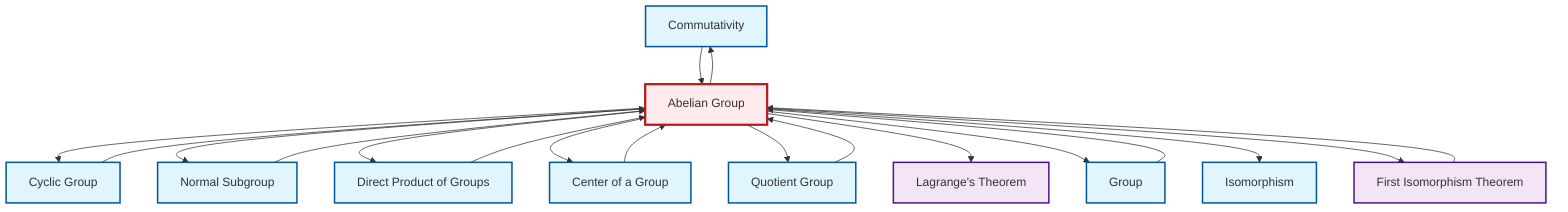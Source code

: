 graph TD
    classDef definition fill:#e1f5fe,stroke:#01579b,stroke-width:2px
    classDef theorem fill:#f3e5f5,stroke:#4a148c,stroke-width:2px
    classDef axiom fill:#fff3e0,stroke:#e65100,stroke-width:2px
    classDef example fill:#e8f5e9,stroke:#1b5e20,stroke-width:2px
    classDef current fill:#ffebee,stroke:#b71c1c,stroke-width:3px
    def-commutativity["Commutativity"]:::definition
    thm-first-isomorphism["First Isomorphism Theorem"]:::theorem
    def-center-of-group["Center of a Group"]:::definition
    def-normal-subgroup["Normal Subgroup"]:::definition
    thm-lagrange["Lagrange's Theorem"]:::theorem
    def-isomorphism["Isomorphism"]:::definition
    def-quotient-group["Quotient Group"]:::definition
    def-group["Group"]:::definition
    def-direct-product["Direct Product of Groups"]:::definition
    def-abelian-group["Abelian Group"]:::definition
    def-cyclic-group["Cyclic Group"]:::definition
    def-abelian-group --> def-cyclic-group
    def-normal-subgroup --> def-abelian-group
    def-group --> def-abelian-group
    def-abelian-group --> def-normal-subgroup
    def-abelian-group --> def-direct-product
    def-commutativity --> def-abelian-group
    def-abelian-group --> def-center-of-group
    def-center-of-group --> def-abelian-group
    def-abelian-group --> def-quotient-group
    def-direct-product --> def-abelian-group
    def-abelian-group --> thm-lagrange
    def-abelian-group --> def-group
    def-abelian-group --> def-isomorphism
    thm-first-isomorphism --> def-abelian-group
    def-abelian-group --> def-commutativity
    def-quotient-group --> def-abelian-group
    def-cyclic-group --> def-abelian-group
    def-abelian-group --> thm-first-isomorphism
    class def-abelian-group current